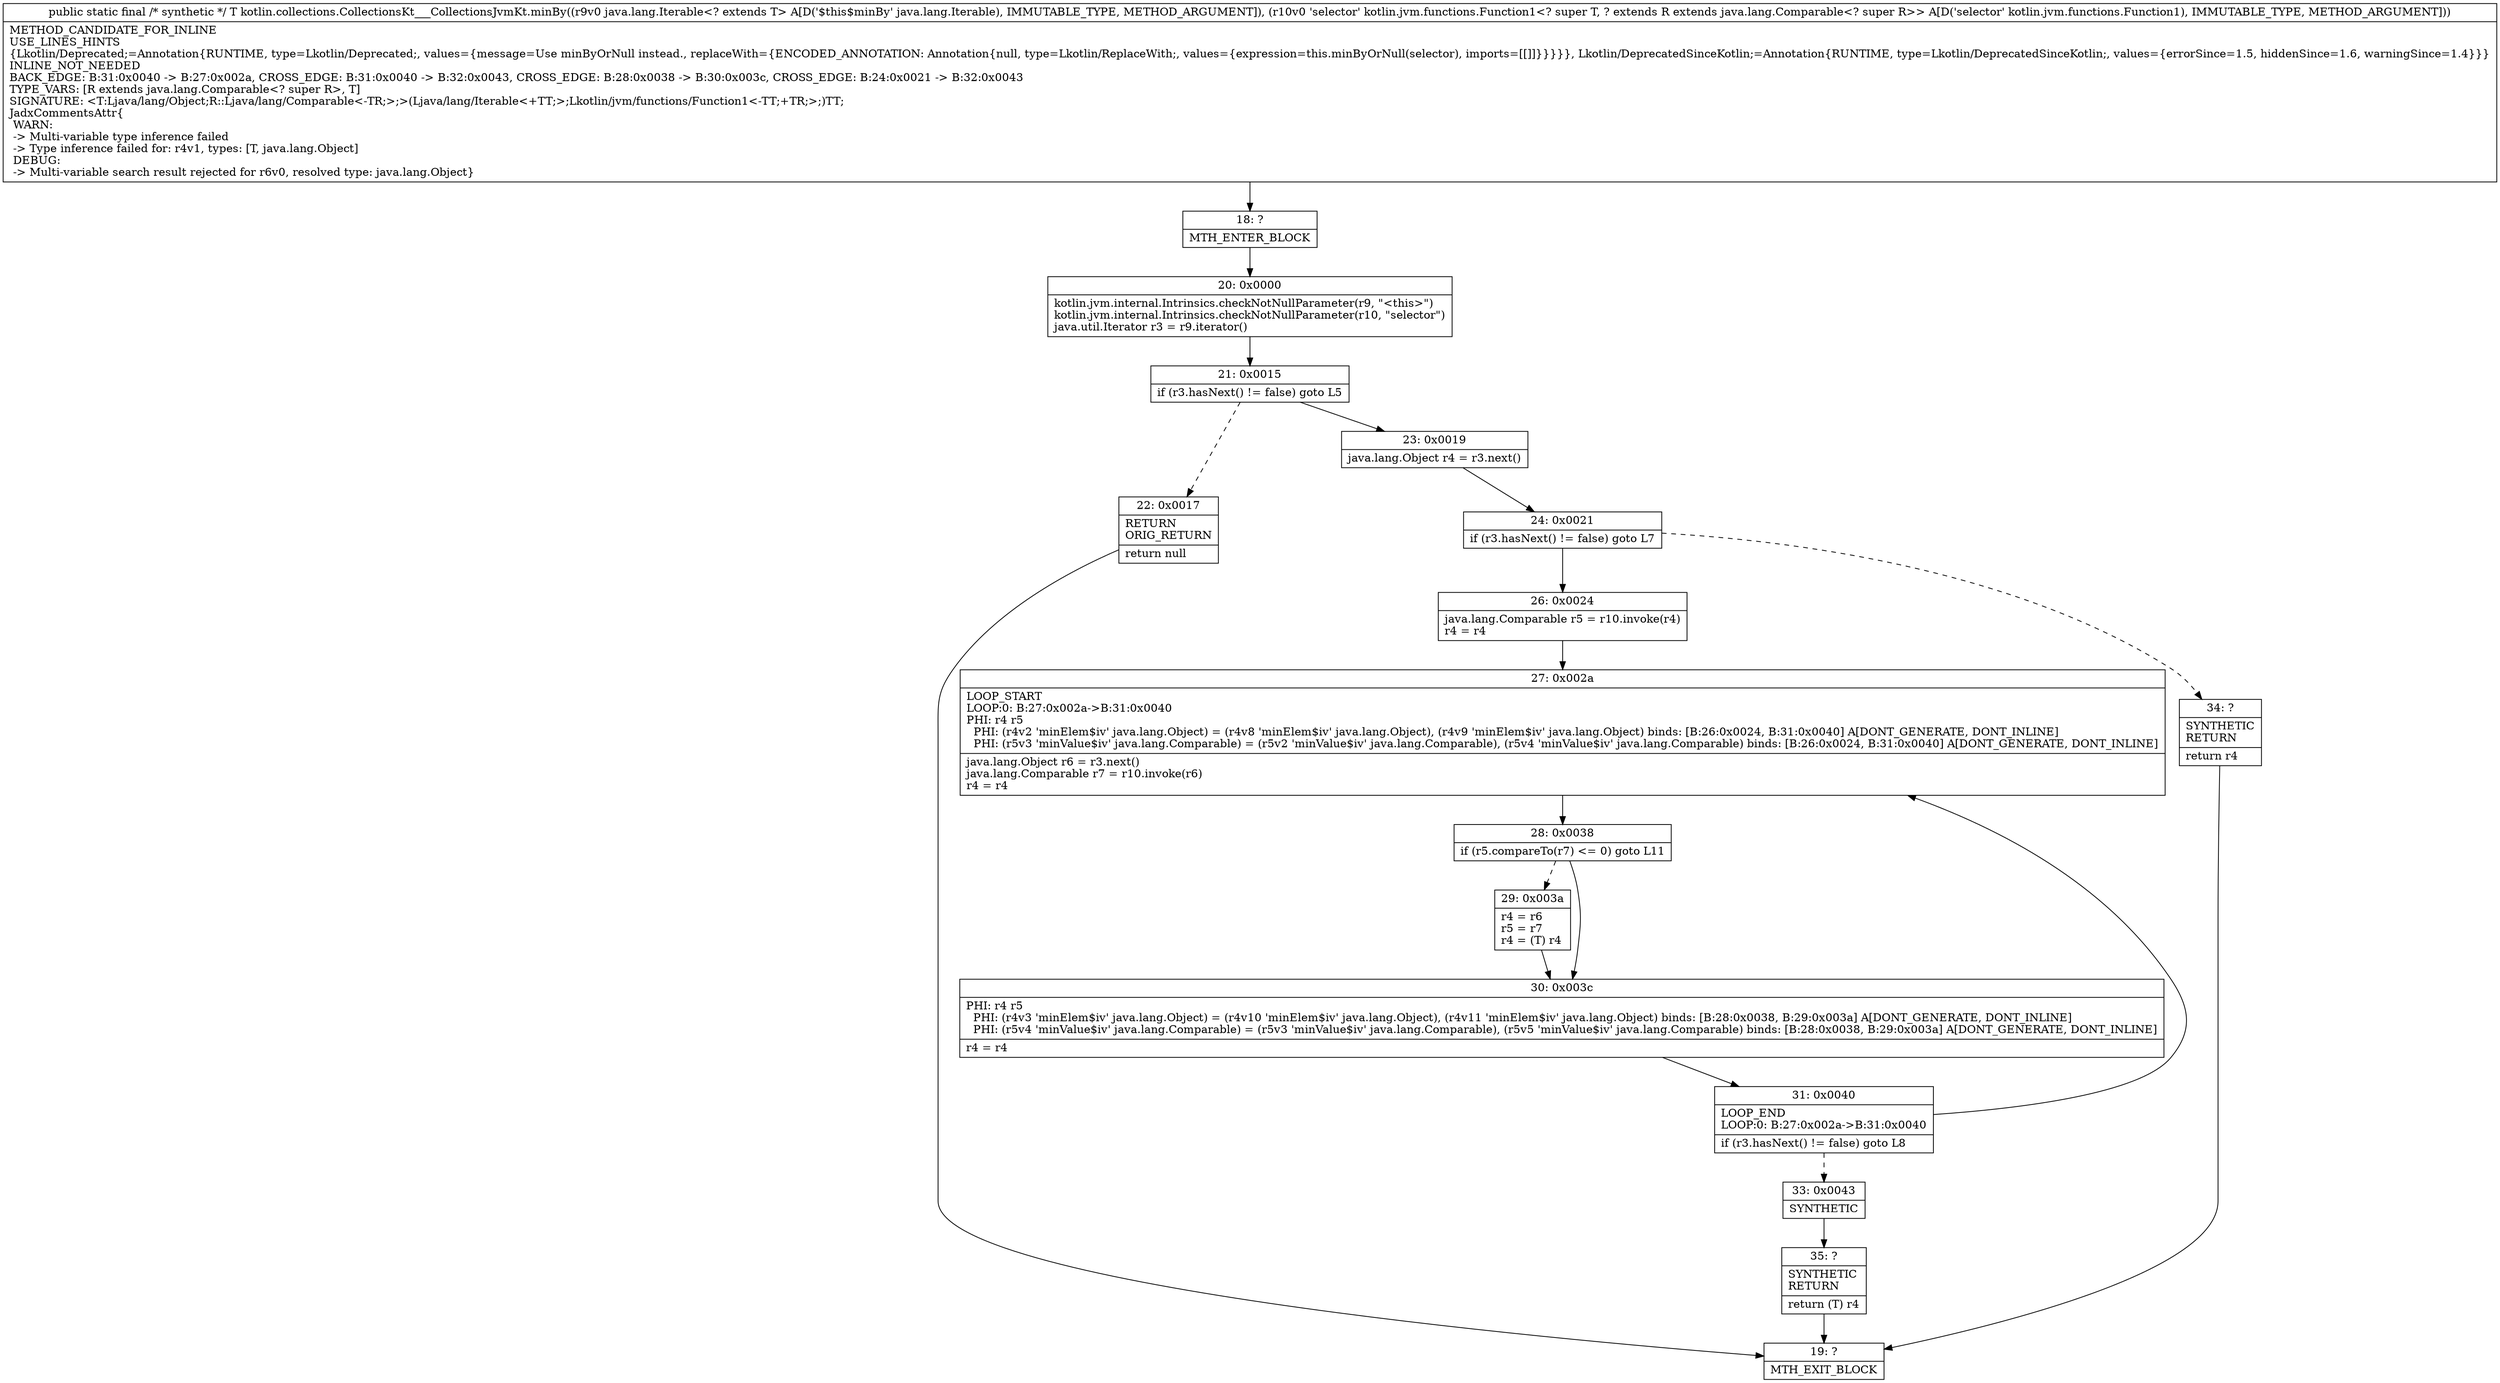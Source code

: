 digraph "CFG forkotlin.collections.CollectionsKt___CollectionsJvmKt.minBy(Ljava\/lang\/Iterable;Lkotlin\/jvm\/functions\/Function1;)Ljava\/lang\/Object;" {
Node_18 [shape=record,label="{18\:\ ?|MTH_ENTER_BLOCK\l}"];
Node_20 [shape=record,label="{20\:\ 0x0000|kotlin.jvm.internal.Intrinsics.checkNotNullParameter(r9, \"\<this\>\")\lkotlin.jvm.internal.Intrinsics.checkNotNullParameter(r10, \"selector\")\ljava.util.Iterator r3 = r9.iterator()\l}"];
Node_21 [shape=record,label="{21\:\ 0x0015|if (r3.hasNext() != false) goto L5\l}"];
Node_22 [shape=record,label="{22\:\ 0x0017|RETURN\lORIG_RETURN\l|return null\l}"];
Node_19 [shape=record,label="{19\:\ ?|MTH_EXIT_BLOCK\l}"];
Node_23 [shape=record,label="{23\:\ 0x0019|java.lang.Object r4 = r3.next()\l}"];
Node_24 [shape=record,label="{24\:\ 0x0021|if (r3.hasNext() != false) goto L7\l}"];
Node_26 [shape=record,label="{26\:\ 0x0024|java.lang.Comparable r5 = r10.invoke(r4)\lr4 = r4\l}"];
Node_27 [shape=record,label="{27\:\ 0x002a|LOOP_START\lLOOP:0: B:27:0x002a\-\>B:31:0x0040\lPHI: r4 r5 \l  PHI: (r4v2 'minElem$iv' java.lang.Object) = (r4v8 'minElem$iv' java.lang.Object), (r4v9 'minElem$iv' java.lang.Object) binds: [B:26:0x0024, B:31:0x0040] A[DONT_GENERATE, DONT_INLINE]\l  PHI: (r5v3 'minValue$iv' java.lang.Comparable) = (r5v2 'minValue$iv' java.lang.Comparable), (r5v4 'minValue$iv' java.lang.Comparable) binds: [B:26:0x0024, B:31:0x0040] A[DONT_GENERATE, DONT_INLINE]\l|java.lang.Object r6 = r3.next()\ljava.lang.Comparable r7 = r10.invoke(r6)\lr4 = r4\l}"];
Node_28 [shape=record,label="{28\:\ 0x0038|if (r5.compareTo(r7) \<= 0) goto L11\l}"];
Node_29 [shape=record,label="{29\:\ 0x003a|r4 = r6\lr5 = r7\lr4 = (T) r4\l}"];
Node_30 [shape=record,label="{30\:\ 0x003c|PHI: r4 r5 \l  PHI: (r4v3 'minElem$iv' java.lang.Object) = (r4v10 'minElem$iv' java.lang.Object), (r4v11 'minElem$iv' java.lang.Object) binds: [B:28:0x0038, B:29:0x003a] A[DONT_GENERATE, DONT_INLINE]\l  PHI: (r5v4 'minValue$iv' java.lang.Comparable) = (r5v3 'minValue$iv' java.lang.Comparable), (r5v5 'minValue$iv' java.lang.Comparable) binds: [B:28:0x0038, B:29:0x003a] A[DONT_GENERATE, DONT_INLINE]\l|r4 = r4\l}"];
Node_31 [shape=record,label="{31\:\ 0x0040|LOOP_END\lLOOP:0: B:27:0x002a\-\>B:31:0x0040\l|if (r3.hasNext() != false) goto L8\l}"];
Node_33 [shape=record,label="{33\:\ 0x0043|SYNTHETIC\l}"];
Node_35 [shape=record,label="{35\:\ ?|SYNTHETIC\lRETURN\l|return (T) r4\l}"];
Node_34 [shape=record,label="{34\:\ ?|SYNTHETIC\lRETURN\l|return r4\l}"];
MethodNode[shape=record,label="{public static final \/* synthetic *\/ T kotlin.collections.CollectionsKt___CollectionsJvmKt.minBy((r9v0 java.lang.Iterable\<? extends T\> A[D('$this$minBy' java.lang.Iterable), IMMUTABLE_TYPE, METHOD_ARGUMENT]), (r10v0 'selector' kotlin.jvm.functions.Function1\<? super T, ? extends R extends java.lang.Comparable\<? super R\>\> A[D('selector' kotlin.jvm.functions.Function1), IMMUTABLE_TYPE, METHOD_ARGUMENT]))  | METHOD_CANDIDATE_FOR_INLINE\lUSE_LINES_HINTS\l\{Lkotlin\/Deprecated;=Annotation\{RUNTIME, type=Lkotlin\/Deprecated;, values=\{message=Use minByOrNull instead., replaceWith=\{ENCODED_ANNOTATION: Annotation\{null, type=Lkotlin\/ReplaceWith;, values=\{expression=this.minByOrNull(selector), imports=[[]]\}\}\}\}\}, Lkotlin\/DeprecatedSinceKotlin;=Annotation\{RUNTIME, type=Lkotlin\/DeprecatedSinceKotlin;, values=\{errorSince=1.5, hiddenSince=1.6, warningSince=1.4\}\}\}\lINLINE_NOT_NEEDED\lBACK_EDGE: B:31:0x0040 \-\> B:27:0x002a, CROSS_EDGE: B:31:0x0040 \-\> B:32:0x0043, CROSS_EDGE: B:28:0x0038 \-\> B:30:0x003c, CROSS_EDGE: B:24:0x0021 \-\> B:32:0x0043\lTYPE_VARS: [R extends java.lang.Comparable\<? super R\>, T]\lSIGNATURE: \<T:Ljava\/lang\/Object;R::Ljava\/lang\/Comparable\<\-TR;\>;\>(Ljava\/lang\/Iterable\<+TT;\>;Lkotlin\/jvm\/functions\/Function1\<\-TT;+TR;\>;)TT;\lJadxCommentsAttr\{\l WARN: \l \-\> Multi\-variable type inference failed\l \-\> Type inference failed for: r4v1, types: [T, java.lang.Object]\l DEBUG: \l \-\> Multi\-variable search result rejected for r6v0, resolved type: java.lang.Object\}\l}"];
MethodNode -> Node_18;Node_18 -> Node_20;
Node_20 -> Node_21;
Node_21 -> Node_22[style=dashed];
Node_21 -> Node_23;
Node_22 -> Node_19;
Node_23 -> Node_24;
Node_24 -> Node_26;
Node_24 -> Node_34[style=dashed];
Node_26 -> Node_27;
Node_27 -> Node_28;
Node_28 -> Node_29[style=dashed];
Node_28 -> Node_30;
Node_29 -> Node_30;
Node_30 -> Node_31;
Node_31 -> Node_27;
Node_31 -> Node_33[style=dashed];
Node_33 -> Node_35;
Node_35 -> Node_19;
Node_34 -> Node_19;
}

